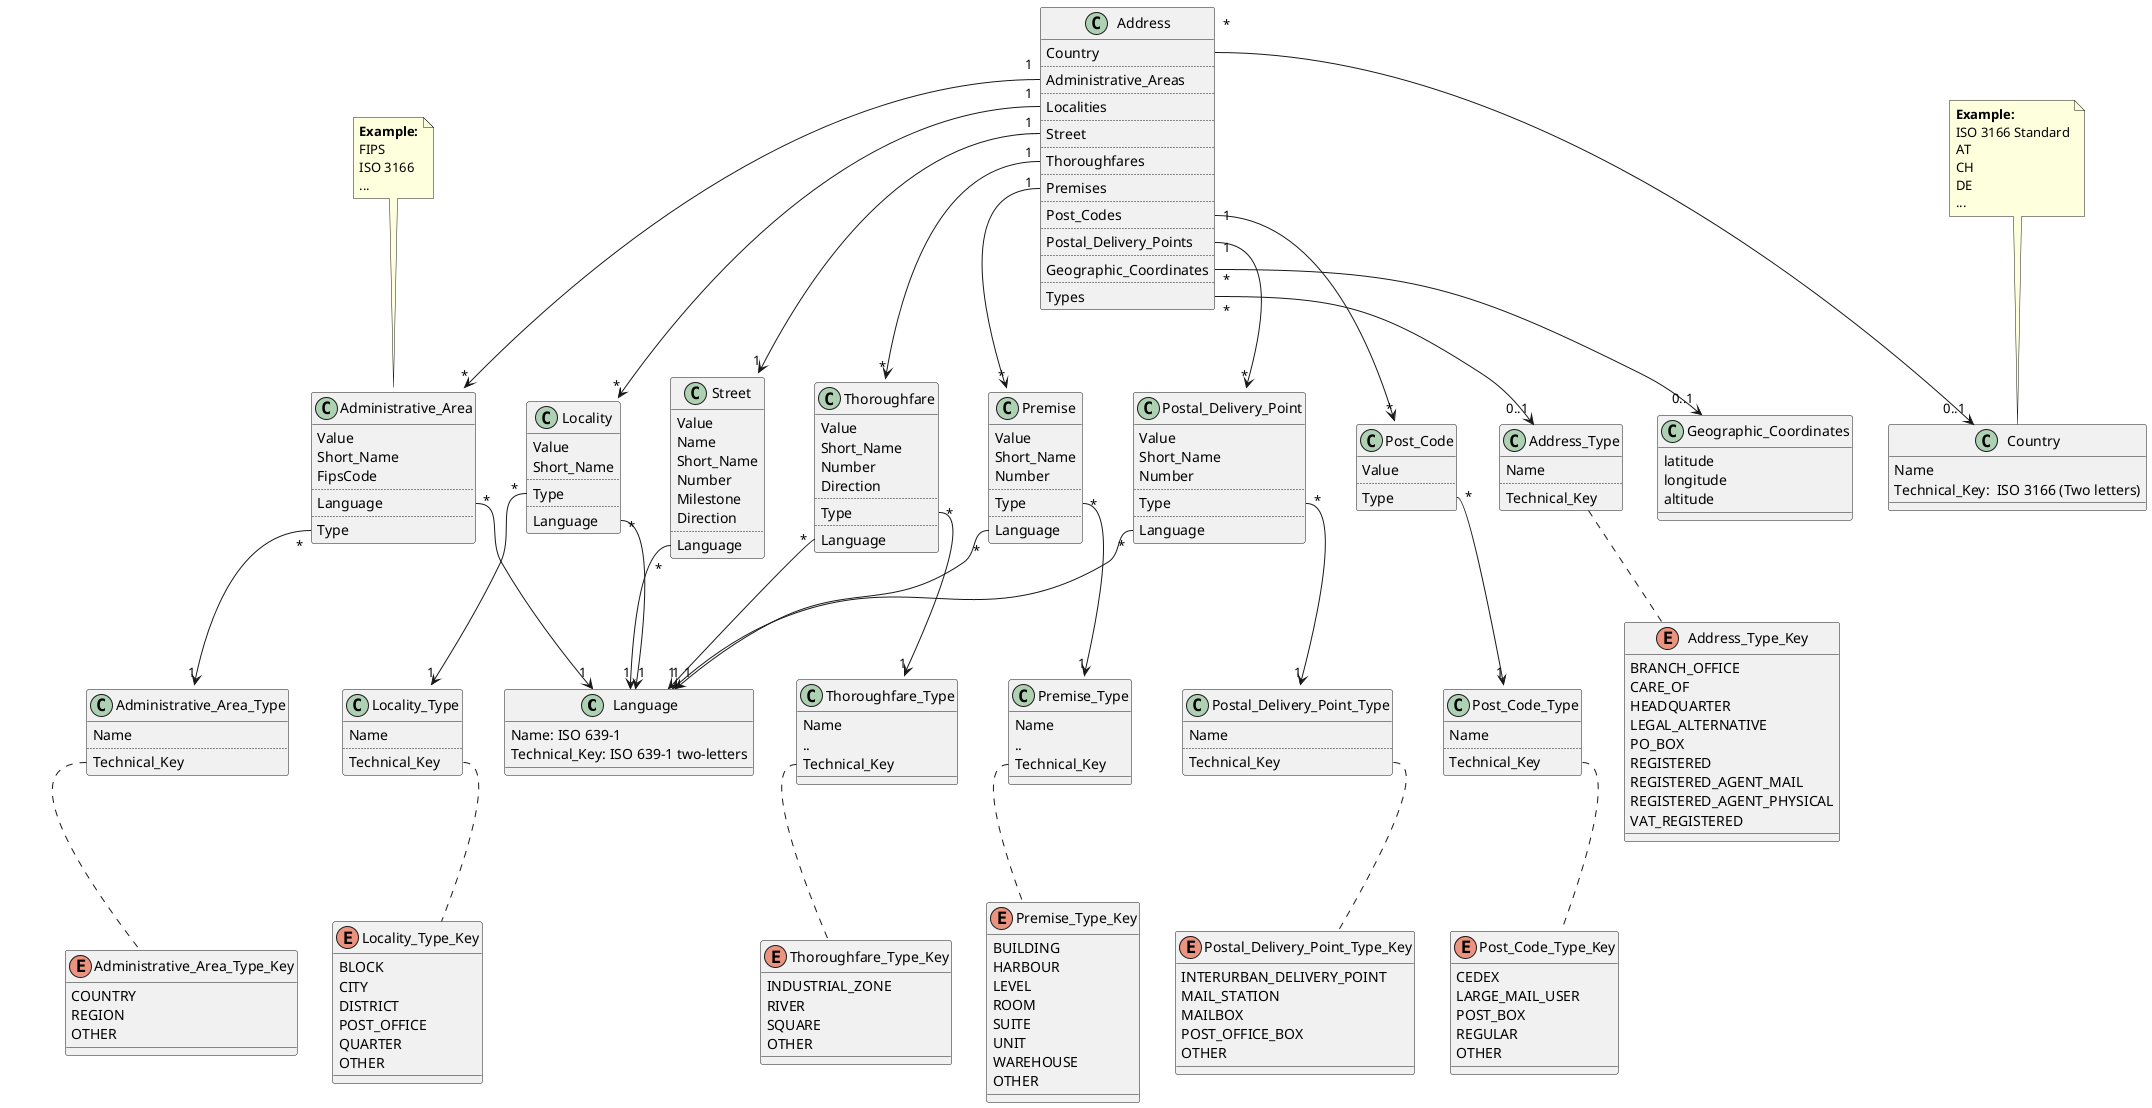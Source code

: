 @startuml

'--------------------- Entities ------------------------'

class Language {
	{field} Name: ISO 639-1
	{field} Technical_Key: ISO 639-1 two-letters
}

class Address {
    Country
    ..
    Administrative_Areas
    ..
    Localities
    ..
    Street
    ..
    Thoroughfares
    ..
    Premises
    ..
    Post_Codes
    ..
    Postal_Delivery_Points
    ..
	Geographic_Coordinates
	..
    Types
}

class Country {
	{field} Name
	{field} Technical_Key:  ISO 3166 (Two letters)
}

note as Country_Key_Note
	<b>Example:</b>
	ISO 3166 Standard
	AT
	CH
	DE
	...
end note

class Administrative_Area {
    Value
    Short_Name
	FipsCode
	..
	Language
	..
	Type
}

class Administrative_Area_Type {
	Name
	..
	Technical_Key
}

enum Administrative_Area_Type_Key {
	COUNTRY
	REGION
	OTHER
}

note as Administrative_Area_Fips_Note
	<b>Example:</b>
	FIPS
	ISO 3166
	...
end note

class Locality {
    Value
    Short_Name
    ..
    Type
    ..
    Language
}

class Locality_Type {
	Name
	..
	Technical_Key
}

enum Locality_Type_Key {
	BLOCK
	CITY
	DISTRICT
	POST_OFFICE
	QUARTER
	OTHER
}

class Street {
    Value
	Name
	Short_Name
	Number
	Milestone
	Direction
	..
	Language
}

class Thoroughfare {
    Value
    Short_Name
    Number
    Direction
    ..
    Type
    ..
	Language
}


class Thoroughfare_Type {
		Name
    	..
    	Technical_Key
}

enum Thoroughfare_Type_Key {
	INDUSTRIAL_ZONE
	RIVER
	SQUARE
	OTHER
}

class Premise {
	Value
	Short_Name
	Number
	..
	Type
	..
	Language
}

class Premise_Type {
		Name
    	..
    	Technical_Key
}

enum Premise_Type_Key {
	BUILDING
	HARBOUR
	LEVEL
	ROOM
	SUITE
	UNIT
	WAREHOUSE
	OTHER
}

class Post_Code {
    Value
    ..
	Type
}

class Post_Code_Type {
	Name
	..
	Technical_Key
}

enum Post_Code_Type_Key {
	CEDEX
	LARGE_MAIL_USER
	POST_BOX
	REGULAR
	OTHER
}


class Postal_Delivery_Point {
    Value
    Short_Name
    Number
    ..
    Type
    ..
	Language
}

class Postal_Delivery_Point_Type {
	Name
	..
	Technical_Key
}

enum Postal_Delivery_Point_Type_Key {
	INTERURBAN_DELIVERY_POINT
	MAIL_STATION
	MAILBOX
	POST_OFFICE_BOX
	OTHER
}


class Geographic_Coordinates {
	{field} latitude
	{field} longitude
	{field} altitude
}

class Address_Type {
	Name
	..
	Technical_Key
}

enum Address_Type_Key {
	BRANCH_OFFICE
	CARE_OF
	HEADQUARTER
	LEGAL_ALTERNATIVE
	PO_BOX
	REGISTERED
	REGISTERED_AGENT_MAIL
	REGISTERED_AGENT_PHYSICAL
	VAT_REGISTERED
}

'--------------------- Relationships ------------------------'

Address::Country "*" --> "0..1" Country
Address::Administrative_Areas "1" --> "*" Administrative_Area
Address::Localities "1" --> "*" Locality
Address::Street "1" --> "1" Street
Address::Thoroughfares "1" --> "*" Thoroughfare
Address::Premises "1" --> "*" Premise
Address::Post_Codes "1" --> "*" Post_Code
Address::Postal_Delivery_Points "1" --> "*" Postal_Delivery_Point
Address::Geographic_Coordinates "*" --> "0..1" Geographic_Coordinates

Address::Types "*" --> "0..1" Address_Type

Country_Key_Note .. Country

Administrative_Area::Type "*" --> "1" Administrative_Area_Type
Administrative_Area::Language "*" --> "1" Language
Administrative_Area_Type::Technical_Key .. Administrative_Area_Type_Key
Administrative_Area_Fips_Note .. Administrative_Area

Locality::Type "*" --> "1" Locality_Type
Locality::Language "*" --> "1" Language
Locality_Type::Technical_Key .. Locality_Type_Key

Street::Language "*" --> "1" Language

Thoroughfare::Type "*" --> "1" Thoroughfare_Type
Thoroughfare_Type::Technical_Key .. Thoroughfare_Type_Key
Thoroughfare::Language "*" --> "1" Language

Premise::Type "*" --> "1" Premise_Type
Premise_Type::Technical_Key .. Premise_Type_Key
Premise::Language "*" --> "1" Language

Post_Code::Type "*" --> "1" Post_Code_Type
Post_Code_Type::Technical_Key .. Post_Code_Type_Key

Postal_Delivery_Point::Language "*" --> "1" Language
Postal_Delivery_Point::Type "*" --> "1" Postal_Delivery_Point_Type
Postal_Delivery_Point_Type::Technical_Key .. Postal_Delivery_Point_Type_Key

Address_Type .. Address_Type_Key

@enduml